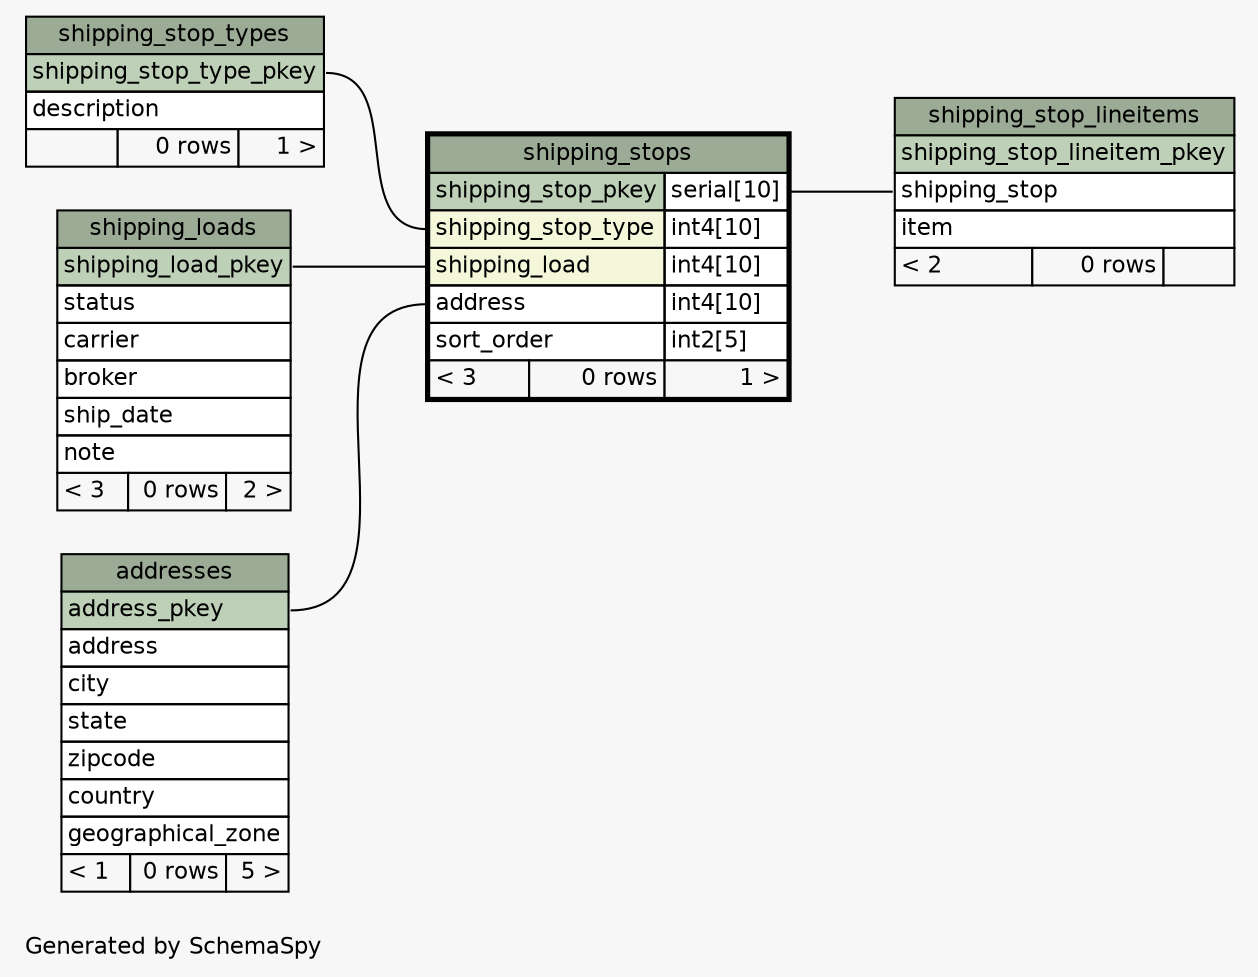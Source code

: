 // dot 2.20.2 on Linux 2.6.28-13-generic
// SchemaSpy rev 514
digraph "oneDegreeRelationshipsDiagram" {
  graph [
    rankdir="RL"
    bgcolor="#f7f7f7"
    label="\nGenerated by SchemaSpy"
    labeljust="l"
    nodesep="0.18"
    ranksep="0.46"
    fontname="Helvetica"
    fontsize="11"
  ];
  node [
    fontname="Helvetica"
    fontsize="11"
    shape="plaintext"
  ];
  edge [
    arrowsize="0.8"
  ];
  "shipping_stop_lineitems":"shipping_stop":w -> "shipping_stops":"shipping_stop_pkey.type":e [arrowhead=none arrowtail=crowodot];
  "shipping_stops":"address":w -> "addresses":"address_pkey":e [arrowhead=none arrowtail=crowodot];
  "shipping_stops":"shipping_load":w -> "shipping_loads":"shipping_load_pkey":e [arrowhead=none arrowtail=crowodot];
  "shipping_stops":"shipping_stop_type":w -> "shipping_stop_types":"shipping_stop_type_pkey":e [arrowhead=none arrowtail=crowodot];
  "addresses" [
    label=<
    <TABLE BORDER="0" CELLBORDER="1" CELLSPACING="0" BGCOLOR="#ffffff">
      <TR><TD COLSPAN="3" BGCOLOR="#9bab96" ALIGN="CENTER">addresses</TD></TR>
      <TR><TD PORT="address_pkey" COLSPAN="3" BGCOLOR="#bed1b8" ALIGN="LEFT">address_pkey</TD></TR>
      <TR><TD PORT="address" COLSPAN="3" ALIGN="LEFT">address</TD></TR>
      <TR><TD PORT="city" COLSPAN="3" ALIGN="LEFT">city</TD></TR>
      <TR><TD PORT="state" COLSPAN="3" ALIGN="LEFT">state</TD></TR>
      <TR><TD PORT="zipcode" COLSPAN="3" ALIGN="LEFT">zipcode</TD></TR>
      <TR><TD PORT="country" COLSPAN="3" ALIGN="LEFT">country</TD></TR>
      <TR><TD PORT="geographical_zone" COLSPAN="3" ALIGN="LEFT">geographical_zone</TD></TR>
      <TR><TD ALIGN="LEFT" BGCOLOR="#f7f7f7">&lt; 1</TD><TD ALIGN="RIGHT" BGCOLOR="#f7f7f7">0 rows</TD><TD ALIGN="RIGHT" BGCOLOR="#f7f7f7">5 &gt;</TD></TR>
    </TABLE>>
    URL="addresses.html"
    tooltip="addresses"
  ];
  "shipping_loads" [
    label=<
    <TABLE BORDER="0" CELLBORDER="1" CELLSPACING="0" BGCOLOR="#ffffff">
      <TR><TD COLSPAN="3" BGCOLOR="#9bab96" ALIGN="CENTER">shipping_loads</TD></TR>
      <TR><TD PORT="shipping_load_pkey" COLSPAN="3" BGCOLOR="#bed1b8" ALIGN="LEFT">shipping_load_pkey</TD></TR>
      <TR><TD PORT="status" COLSPAN="3" ALIGN="LEFT">status</TD></TR>
      <TR><TD PORT="carrier" COLSPAN="3" ALIGN="LEFT">carrier</TD></TR>
      <TR><TD PORT="broker" COLSPAN="3" ALIGN="LEFT">broker</TD></TR>
      <TR><TD PORT="ship_date" COLSPAN="3" ALIGN="LEFT">ship_date</TD></TR>
      <TR><TD PORT="note" COLSPAN="3" ALIGN="LEFT">note</TD></TR>
      <TR><TD ALIGN="LEFT" BGCOLOR="#f7f7f7">&lt; 3</TD><TD ALIGN="RIGHT" BGCOLOR="#f7f7f7">0 rows</TD><TD ALIGN="RIGHT" BGCOLOR="#f7f7f7">2 &gt;</TD></TR>
    </TABLE>>
    URL="shipping_loads.html"
    tooltip="shipping_loads"
  ];
  "shipping_stop_lineitems" [
    label=<
    <TABLE BORDER="0" CELLBORDER="1" CELLSPACING="0" BGCOLOR="#ffffff">
      <TR><TD COLSPAN="3" BGCOLOR="#9bab96" ALIGN="CENTER">shipping_stop_lineitems</TD></TR>
      <TR><TD PORT="shipping_stop_lineitem_pkey" COLSPAN="3" BGCOLOR="#bed1b8" ALIGN="LEFT">shipping_stop_lineitem_pkey</TD></TR>
      <TR><TD PORT="shipping_stop" COLSPAN="3" ALIGN="LEFT">shipping_stop</TD></TR>
      <TR><TD PORT="item" COLSPAN="3" ALIGN="LEFT">item</TD></TR>
      <TR><TD ALIGN="LEFT" BGCOLOR="#f7f7f7">&lt; 2</TD><TD ALIGN="RIGHT" BGCOLOR="#f7f7f7">0 rows</TD><TD ALIGN="RIGHT" BGCOLOR="#f7f7f7">  </TD></TR>
    </TABLE>>
    URL="shipping_stop_lineitems.html"
    tooltip="shipping_stop_lineitems"
  ];
  "shipping_stop_types" [
    label=<
    <TABLE BORDER="0" CELLBORDER="1" CELLSPACING="0" BGCOLOR="#ffffff">
      <TR><TD COLSPAN="3" BGCOLOR="#9bab96" ALIGN="CENTER">shipping_stop_types</TD></TR>
      <TR><TD PORT="shipping_stop_type_pkey" COLSPAN="3" BGCOLOR="#bed1b8" ALIGN="LEFT">shipping_stop_type_pkey</TD></TR>
      <TR><TD PORT="description" COLSPAN="3" ALIGN="LEFT">description</TD></TR>
      <TR><TD ALIGN="LEFT" BGCOLOR="#f7f7f7">  </TD><TD ALIGN="RIGHT" BGCOLOR="#f7f7f7">0 rows</TD><TD ALIGN="RIGHT" BGCOLOR="#f7f7f7">1 &gt;</TD></TR>
    </TABLE>>
    URL="shipping_stop_types.html"
    tooltip="shipping_stop_types"
  ];
  "shipping_stops" [
    label=<
    <TABLE BORDER="2" CELLBORDER="1" CELLSPACING="0" BGCOLOR="#ffffff">
      <TR><TD COLSPAN="3" BGCOLOR="#9bab96" ALIGN="CENTER">shipping_stops</TD></TR>
      <TR><TD PORT="shipping_stop_pkey" COLSPAN="2" BGCOLOR="#bed1b8" ALIGN="LEFT">shipping_stop_pkey</TD><TD PORT="shipping_stop_pkey.type" ALIGN="LEFT">serial[10]</TD></TR>
      <TR><TD PORT="shipping_stop_type" COLSPAN="2" BGCOLOR="#f4f7da" ALIGN="LEFT">shipping_stop_type</TD><TD PORT="shipping_stop_type.type" ALIGN="LEFT">int4[10]</TD></TR>
      <TR><TD PORT="shipping_load" COLSPAN="2" BGCOLOR="#f4f7da" ALIGN="LEFT">shipping_load</TD><TD PORT="shipping_load.type" ALIGN="LEFT">int4[10]</TD></TR>
      <TR><TD PORT="address" COLSPAN="2" ALIGN="LEFT">address</TD><TD PORT="address.type" ALIGN="LEFT">int4[10]</TD></TR>
      <TR><TD PORT="sort_order" COLSPAN="2" ALIGN="LEFT">sort_order</TD><TD PORT="sort_order.type" ALIGN="LEFT">int2[5]</TD></TR>
      <TR><TD ALIGN="LEFT" BGCOLOR="#f7f7f7">&lt; 3</TD><TD ALIGN="RIGHT" BGCOLOR="#f7f7f7">0 rows</TD><TD ALIGN="RIGHT" BGCOLOR="#f7f7f7">1 &gt;</TD></TR>
    </TABLE>>
    URL="shipping_stops.html"
    tooltip="shipping_stops"
  ];
}
